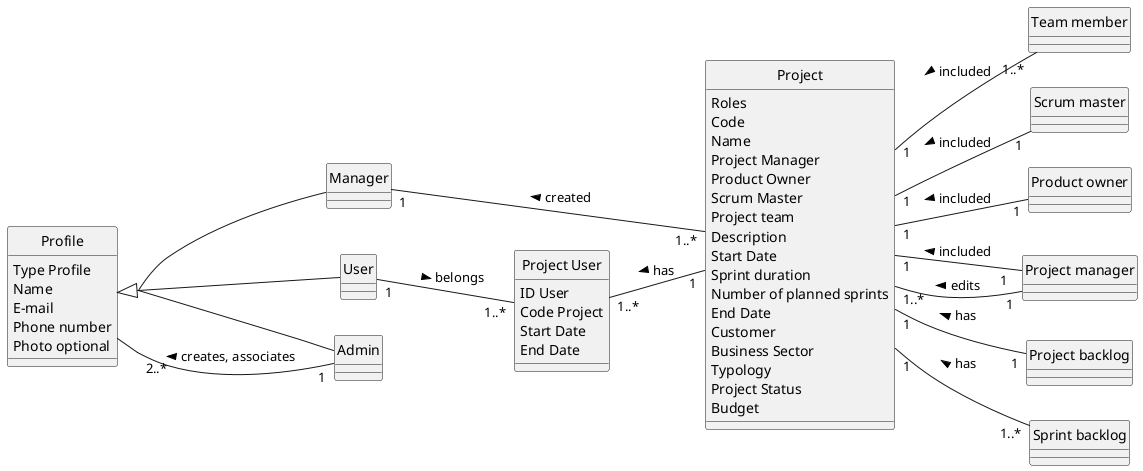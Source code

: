 @startuml
skinparam style strictuml
left to right direction
skinparam groupInheritance 3

 class Profile {
   Type Profile
   Name
   E-mail
   Phone number
   Photo optional
 }

  class "Project User" {
  ID User
  Code Project
  Start Date
  End Date
  }

 class Project{
 Roles
 Code
 Name
 Project Manager
 Product Owner
 Scrum Master
 Project team
 Description
 Start Date
 Sprint duration
 Number of planned sprints
 End Date
 Customer
 Business Sector
 Typology
 Project Status
 Budget
}

Profile <|-- Manager
Profile <|-- User
Profile <|-- Admin

Admin "1" -- "2..*" Profile: creates, associates >
Manager "1"--- "1..*" Project: created <
User "1" -- "1..*" "Project User": belongs >
"Project User" "1..*" -- "1" Project : has <
Project "1" -- "1..*" "Team member": included <
Project "1" -- "1" "Scrum master": included <
Project "1" -- "1" "Product owner": included <
Project "1" -- "1  " "Project manager": included <
Project "1" -- "1" "Project backlog": has <
Project "1" -- "1..*" "Sprint backlog": has <
"Project manager" "1" -- "1..*" Project: edits >
@enduml